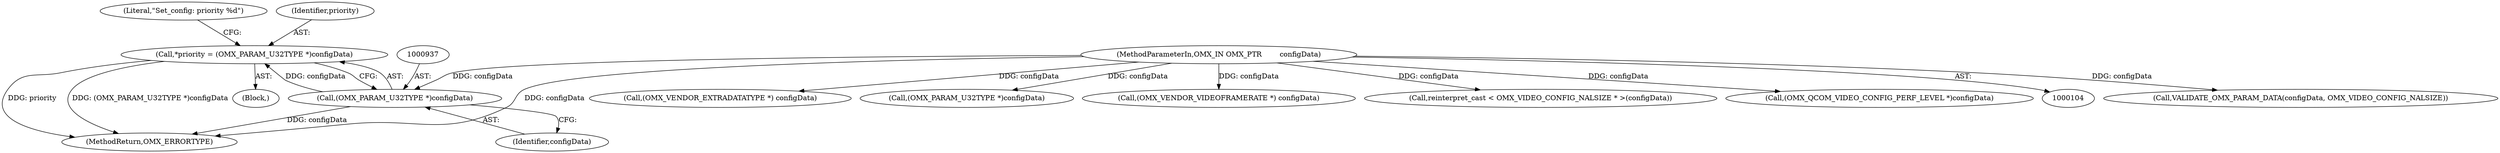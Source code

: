 digraph "0_Android_f22c2a0f0f9e030c240468d9d18b9297f001bcf0@pointer" {
"1000934" [label="(Call,*priority = (OMX_PARAM_U32TYPE *)configData)"];
"1000936" [label="(Call,(OMX_PARAM_U32TYPE *)configData)"];
"1000107" [label="(MethodParameterIn,OMX_IN OMX_PTR        configData)"];
"1000932" [label="(Block,)"];
"1000934" [label="(Call,*priority = (OMX_PARAM_U32TYPE *)configData)"];
"1000572" [label="(Call,VALIDATE_OMX_PARAM_DATA(configData, OMX_VIDEO_CONFIG_NALSIZE))"];
"1000138" [label="(Call,(OMX_VENDOR_EXTRADATATYPE *) configData)"];
"1000940" [label="(Literal,\"Set_config: priority %d\")"];
"1001056" [label="(MethodReturn,OMX_ERRORTYPE)"];
"1000935" [label="(Identifier,priority)"];
"1000996" [label="(Call,(OMX_PARAM_U32TYPE *)configData)"];
"1000938" [label="(Identifier,configData)"];
"1000651" [label="(Call,(OMX_VENDOR_VIDEOFRAMERATE *) configData)"];
"1000577" [label="(Call,reinterpret_cast < OMX_VIDEO_CONFIG_NALSIZE * >(configData))"];
"1000864" [label="(Call,(OMX_QCOM_VIDEO_CONFIG_PERF_LEVEL *)configData)"];
"1000107" [label="(MethodParameterIn,OMX_IN OMX_PTR        configData)"];
"1000936" [label="(Call,(OMX_PARAM_U32TYPE *)configData)"];
"1000934" -> "1000932"  [label="AST: "];
"1000934" -> "1000936"  [label="CFG: "];
"1000935" -> "1000934"  [label="AST: "];
"1000936" -> "1000934"  [label="AST: "];
"1000940" -> "1000934"  [label="CFG: "];
"1000934" -> "1001056"  [label="DDG: priority"];
"1000934" -> "1001056"  [label="DDG: (OMX_PARAM_U32TYPE *)configData"];
"1000936" -> "1000934"  [label="DDG: configData"];
"1000936" -> "1000938"  [label="CFG: "];
"1000937" -> "1000936"  [label="AST: "];
"1000938" -> "1000936"  [label="AST: "];
"1000936" -> "1001056"  [label="DDG: configData"];
"1000107" -> "1000936"  [label="DDG: configData"];
"1000107" -> "1000104"  [label="AST: "];
"1000107" -> "1001056"  [label="DDG: configData"];
"1000107" -> "1000138"  [label="DDG: configData"];
"1000107" -> "1000572"  [label="DDG: configData"];
"1000107" -> "1000577"  [label="DDG: configData"];
"1000107" -> "1000651"  [label="DDG: configData"];
"1000107" -> "1000864"  [label="DDG: configData"];
"1000107" -> "1000996"  [label="DDG: configData"];
}
